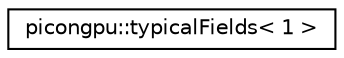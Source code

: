 digraph "Graphical Class Hierarchy"
{
 // LATEX_PDF_SIZE
  edge [fontname="Helvetica",fontsize="10",labelfontname="Helvetica",labelfontsize="10"];
  node [fontname="Helvetica",fontsize="10",shape=record];
  rankdir="LR";
  Node0 [label="picongpu::typicalFields\< 1 \>",height=0.2,width=0.4,color="black", fillcolor="white", style="filled",URL="$structpicongpu_1_1typical_fields_3_011_01_4.html",tooltip=" "];
}
